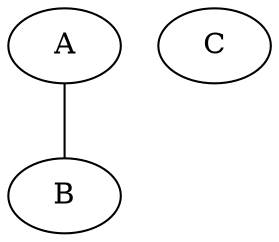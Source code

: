 strict graph {
  bgcolor="#ffffff"

  id0 [shape=ellipse, style=filled, color="#000000", fontcolor="#000000", fillcolor="#ffffff", label="A"]
  id1 [shape=ellipse, style=filled, color="#000000", fontcolor="#000000", fillcolor="#ffffff", label="B"]
  id2 [shape=ellipse, style=filled, color="#000000", fontcolor="#000000", fillcolor="#ffffff", label="C"]

  id0 -- id1 [color="#000000", fontcolor="#000000", style=solid]
}
